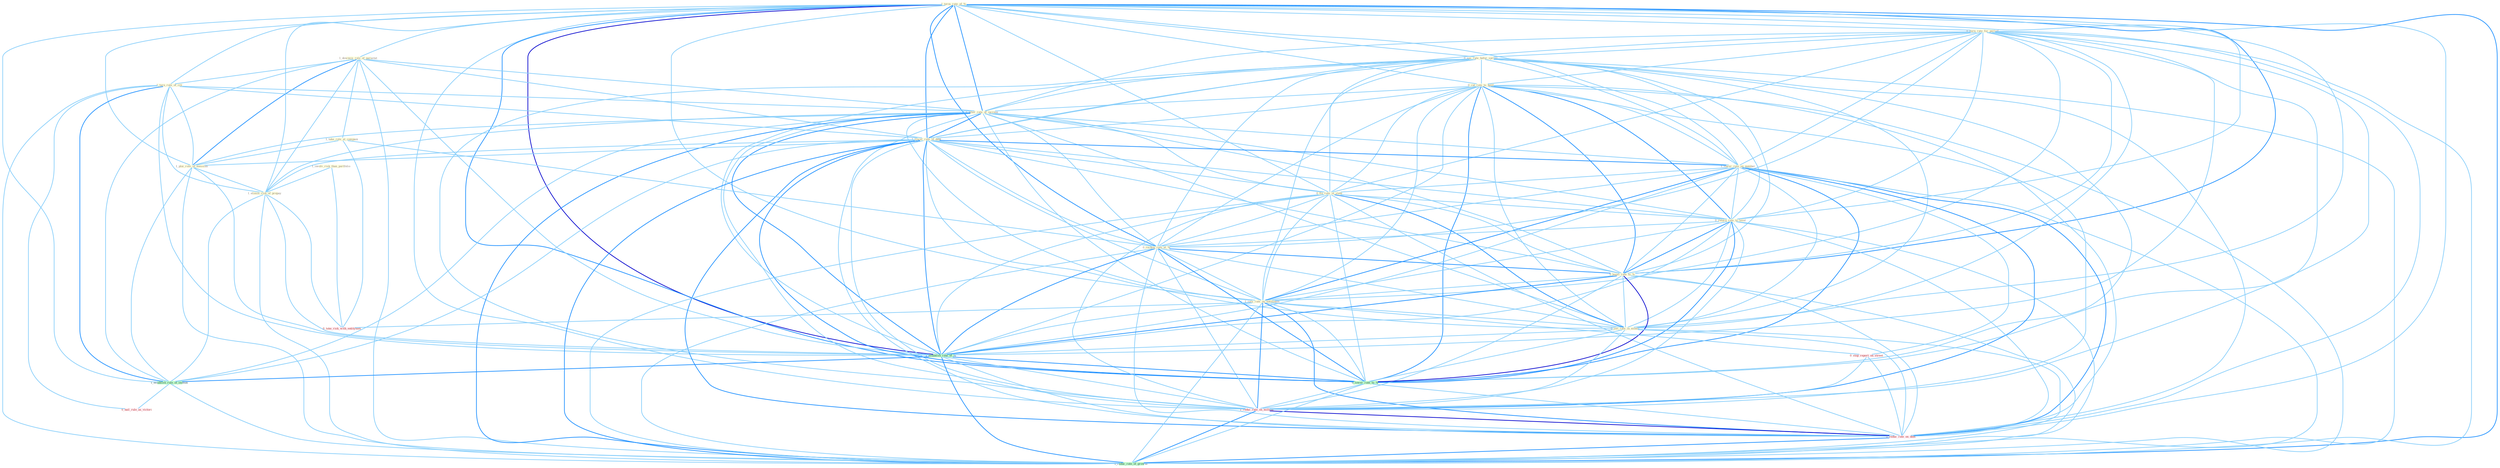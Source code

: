 Graph G{ 
    node
    [shape=polygon,style=filled,width=.5,height=.06,color="#BDFCC9",fixedsize=true,fontsize=4,
    fontcolor="#2f4f4f"];
    {node
    [color="#ffffe0", fontcolor="#8b7d6b"] "1_term_rate_of_% " "1_downsiz_role_of_parastat " "0_earn_rate_for_period " "0_eas_rate_befor_spring " "0_cut_rate_to_hold " "1_turn_rule_of_citi " "1_alter_rate_of_increas " "1_lower_rate_of_debt " "1_take_role_at_compani " "1_plai_role_of_messiah " "1_involv_risk_than_portfolio " "1_elimin_risk_of_prepay " "1_lower_rate_on_number " "0_fix_rate_in_state " "0_return_rate_to_level " "0_reckon_rate_at_% " "0_boost_rate_to_% " "1_rais_rate_on_entitynam " "0_jolt_rate_in_month "}
{node [color="#fff0f5", fontcolor="#b22222"] "0_stop_report_on_street " "0_hail_rule_as_victori " "1_reduc_rate_on_million " "0_take_risk_with_entitynam " "1_reduc_rate_on_debt "}
edge [color="#B0E2FF"];

	"1_term_rate_of_% " -- "1_downsiz_role_of_parastat " [w="1", color="#87cefa" ];
	"1_term_rate_of_% " -- "0_earn_rate_for_period " [w="1", color="#87cefa" ];
	"1_term_rate_of_% " -- "0_eas_rate_befor_spring " [w="1", color="#87cefa" ];
	"1_term_rate_of_% " -- "0_cut_rate_to_hold " [w="1", color="#87cefa" ];
	"1_term_rate_of_% " -- "1_turn_rule_of_citi " [w="1", color="#87cefa" ];
	"1_term_rate_of_% " -- "1_alter_rate_of_increas " [w="2", color="#1e90ff" , len=0.8];
	"1_term_rate_of_% " -- "1_lower_rate_of_debt " [w="2", color="#1e90ff" , len=0.8];
	"1_term_rate_of_% " -- "1_plai_role_of_messiah " [w="1", color="#87cefa" ];
	"1_term_rate_of_% " -- "1_elimin_risk_of_prepay " [w="1", color="#87cefa" ];
	"1_term_rate_of_% " -- "1_lower_rate_on_number " [w="1", color="#87cefa" ];
	"1_term_rate_of_% " -- "0_fix_rate_in_state " [w="1", color="#87cefa" ];
	"1_term_rate_of_% " -- "0_return_rate_to_level " [w="1", color="#87cefa" ];
	"1_term_rate_of_% " -- "0_reckon_rate_at_% " [w="2", color="#1e90ff" , len=0.8];
	"1_term_rate_of_% " -- "0_boost_rate_to_% " [w="2", color="#1e90ff" , len=0.8];
	"1_term_rate_of_% " -- "1_rais_rate_on_entitynam " [w="1", color="#87cefa" ];
	"1_term_rate_of_% " -- "0_jolt_rate_in_month " [w="1", color="#87cefa" ];
	"1_term_rate_of_% " -- "1_establish_rate_of_% " [w="3", color="#0000cd" , len=0.6];
	"1_term_rate_of_% " -- "0_lower_rate_to_% " [w="2", color="#1e90ff" , len=0.8];
	"1_term_rate_of_% " -- "1_establish_rule_of_immun " [w="1", color="#87cefa" ];
	"1_term_rate_of_% " -- "1_reduc_rate_on_million " [w="1", color="#87cefa" ];
	"1_term_rate_of_% " -- "1_reduc_rate_on_debt " [w="1", color="#87cefa" ];
	"1_term_rate_of_% " -- "1_reduc_rate_of_growth " [w="2", color="#1e90ff" , len=0.8];
	"1_downsiz_role_of_parastat " -- "1_turn_rule_of_citi " [w="1", color="#87cefa" ];
	"1_downsiz_role_of_parastat " -- "1_alter_rate_of_increas " [w="1", color="#87cefa" ];
	"1_downsiz_role_of_parastat " -- "1_lower_rate_of_debt " [w="1", color="#87cefa" ];
	"1_downsiz_role_of_parastat " -- "1_take_role_at_compani " [w="1", color="#87cefa" ];
	"1_downsiz_role_of_parastat " -- "1_plai_role_of_messiah " [w="2", color="#1e90ff" , len=0.8];
	"1_downsiz_role_of_parastat " -- "1_elimin_risk_of_prepay " [w="1", color="#87cefa" ];
	"1_downsiz_role_of_parastat " -- "1_establish_rate_of_% " [w="1", color="#87cefa" ];
	"1_downsiz_role_of_parastat " -- "1_establish_rule_of_immun " [w="1", color="#87cefa" ];
	"1_downsiz_role_of_parastat " -- "1_reduc_rate_of_growth " [w="1", color="#87cefa" ];
	"0_earn_rate_for_period " -- "0_eas_rate_befor_spring " [w="1", color="#87cefa" ];
	"0_earn_rate_for_period " -- "0_cut_rate_to_hold " [w="1", color="#87cefa" ];
	"0_earn_rate_for_period " -- "1_alter_rate_of_increas " [w="1", color="#87cefa" ];
	"0_earn_rate_for_period " -- "1_lower_rate_of_debt " [w="1", color="#87cefa" ];
	"0_earn_rate_for_period " -- "1_lower_rate_on_number " [w="1", color="#87cefa" ];
	"0_earn_rate_for_period " -- "0_fix_rate_in_state " [w="1", color="#87cefa" ];
	"0_earn_rate_for_period " -- "0_return_rate_to_level " [w="1", color="#87cefa" ];
	"0_earn_rate_for_period " -- "0_reckon_rate_at_% " [w="1", color="#87cefa" ];
	"0_earn_rate_for_period " -- "0_boost_rate_to_% " [w="1", color="#87cefa" ];
	"0_earn_rate_for_period " -- "1_rais_rate_on_entitynam " [w="1", color="#87cefa" ];
	"0_earn_rate_for_period " -- "0_jolt_rate_in_month " [w="1", color="#87cefa" ];
	"0_earn_rate_for_period " -- "1_establish_rate_of_% " [w="1", color="#87cefa" ];
	"0_earn_rate_for_period " -- "0_lower_rate_to_% " [w="1", color="#87cefa" ];
	"0_earn_rate_for_period " -- "1_reduc_rate_on_million " [w="1", color="#87cefa" ];
	"0_earn_rate_for_period " -- "1_reduc_rate_on_debt " [w="1", color="#87cefa" ];
	"0_earn_rate_for_period " -- "1_reduc_rate_of_growth " [w="1", color="#87cefa" ];
	"0_eas_rate_befor_spring " -- "0_cut_rate_to_hold " [w="1", color="#87cefa" ];
	"0_eas_rate_befor_spring " -- "1_alter_rate_of_increas " [w="1", color="#87cefa" ];
	"0_eas_rate_befor_spring " -- "1_lower_rate_of_debt " [w="1", color="#87cefa" ];
	"0_eas_rate_befor_spring " -- "1_lower_rate_on_number " [w="1", color="#87cefa" ];
	"0_eas_rate_befor_spring " -- "0_fix_rate_in_state " [w="1", color="#87cefa" ];
	"0_eas_rate_befor_spring " -- "0_return_rate_to_level " [w="1", color="#87cefa" ];
	"0_eas_rate_befor_spring " -- "0_reckon_rate_at_% " [w="1", color="#87cefa" ];
	"0_eas_rate_befor_spring " -- "0_boost_rate_to_% " [w="1", color="#87cefa" ];
	"0_eas_rate_befor_spring " -- "1_rais_rate_on_entitynam " [w="1", color="#87cefa" ];
	"0_eas_rate_befor_spring " -- "0_jolt_rate_in_month " [w="1", color="#87cefa" ];
	"0_eas_rate_befor_spring " -- "1_establish_rate_of_% " [w="1", color="#87cefa" ];
	"0_eas_rate_befor_spring " -- "0_lower_rate_to_% " [w="1", color="#87cefa" ];
	"0_eas_rate_befor_spring " -- "1_reduc_rate_on_million " [w="1", color="#87cefa" ];
	"0_eas_rate_befor_spring " -- "1_reduc_rate_on_debt " [w="1", color="#87cefa" ];
	"0_eas_rate_befor_spring " -- "1_reduc_rate_of_growth " [w="1", color="#87cefa" ];
	"0_cut_rate_to_hold " -- "1_alter_rate_of_increas " [w="1", color="#87cefa" ];
	"0_cut_rate_to_hold " -- "1_lower_rate_of_debt " [w="1", color="#87cefa" ];
	"0_cut_rate_to_hold " -- "1_lower_rate_on_number " [w="1", color="#87cefa" ];
	"0_cut_rate_to_hold " -- "0_fix_rate_in_state " [w="1", color="#87cefa" ];
	"0_cut_rate_to_hold " -- "0_return_rate_to_level " [w="2", color="#1e90ff" , len=0.8];
	"0_cut_rate_to_hold " -- "0_reckon_rate_at_% " [w="1", color="#87cefa" ];
	"0_cut_rate_to_hold " -- "0_boost_rate_to_% " [w="2", color="#1e90ff" , len=0.8];
	"0_cut_rate_to_hold " -- "1_rais_rate_on_entitynam " [w="1", color="#87cefa" ];
	"0_cut_rate_to_hold " -- "0_jolt_rate_in_month " [w="1", color="#87cefa" ];
	"0_cut_rate_to_hold " -- "1_establish_rate_of_% " [w="1", color="#87cefa" ];
	"0_cut_rate_to_hold " -- "0_lower_rate_to_% " [w="2", color="#1e90ff" , len=0.8];
	"0_cut_rate_to_hold " -- "1_reduc_rate_on_million " [w="1", color="#87cefa" ];
	"0_cut_rate_to_hold " -- "1_reduc_rate_on_debt " [w="1", color="#87cefa" ];
	"0_cut_rate_to_hold " -- "1_reduc_rate_of_growth " [w="1", color="#87cefa" ];
	"1_turn_rule_of_citi " -- "1_alter_rate_of_increas " [w="1", color="#87cefa" ];
	"1_turn_rule_of_citi " -- "1_lower_rate_of_debt " [w="1", color="#87cefa" ];
	"1_turn_rule_of_citi " -- "1_plai_role_of_messiah " [w="1", color="#87cefa" ];
	"1_turn_rule_of_citi " -- "1_elimin_risk_of_prepay " [w="1", color="#87cefa" ];
	"1_turn_rule_of_citi " -- "1_establish_rate_of_% " [w="1", color="#87cefa" ];
	"1_turn_rule_of_citi " -- "1_establish_rule_of_immun " [w="2", color="#1e90ff" , len=0.8];
	"1_turn_rule_of_citi " -- "0_hail_rule_as_victori " [w="1", color="#87cefa" ];
	"1_turn_rule_of_citi " -- "1_reduc_rate_of_growth " [w="1", color="#87cefa" ];
	"1_alter_rate_of_increas " -- "1_lower_rate_of_debt " [w="2", color="#1e90ff" , len=0.8];
	"1_alter_rate_of_increas " -- "1_plai_role_of_messiah " [w="1", color="#87cefa" ];
	"1_alter_rate_of_increas " -- "1_elimin_risk_of_prepay " [w="1", color="#87cefa" ];
	"1_alter_rate_of_increas " -- "1_lower_rate_on_number " [w="1", color="#87cefa" ];
	"1_alter_rate_of_increas " -- "0_fix_rate_in_state " [w="1", color="#87cefa" ];
	"1_alter_rate_of_increas " -- "0_return_rate_to_level " [w="1", color="#87cefa" ];
	"1_alter_rate_of_increas " -- "0_reckon_rate_at_% " [w="1", color="#87cefa" ];
	"1_alter_rate_of_increas " -- "0_boost_rate_to_% " [w="1", color="#87cefa" ];
	"1_alter_rate_of_increas " -- "1_rais_rate_on_entitynam " [w="1", color="#87cefa" ];
	"1_alter_rate_of_increas " -- "0_jolt_rate_in_month " [w="1", color="#87cefa" ];
	"1_alter_rate_of_increas " -- "1_establish_rate_of_% " [w="2", color="#1e90ff" , len=0.8];
	"1_alter_rate_of_increas " -- "0_lower_rate_to_% " [w="1", color="#87cefa" ];
	"1_alter_rate_of_increas " -- "1_establish_rule_of_immun " [w="1", color="#87cefa" ];
	"1_alter_rate_of_increas " -- "1_reduc_rate_on_million " [w="1", color="#87cefa" ];
	"1_alter_rate_of_increas " -- "1_reduc_rate_on_debt " [w="1", color="#87cefa" ];
	"1_alter_rate_of_increas " -- "1_reduc_rate_of_growth " [w="2", color="#1e90ff" , len=0.8];
	"1_lower_rate_of_debt " -- "1_plai_role_of_messiah " [w="1", color="#87cefa" ];
	"1_lower_rate_of_debt " -- "1_elimin_risk_of_prepay " [w="1", color="#87cefa" ];
	"1_lower_rate_of_debt " -- "1_lower_rate_on_number " [w="2", color="#1e90ff" , len=0.8];
	"1_lower_rate_of_debt " -- "0_fix_rate_in_state " [w="1", color="#87cefa" ];
	"1_lower_rate_of_debt " -- "0_return_rate_to_level " [w="1", color="#87cefa" ];
	"1_lower_rate_of_debt " -- "0_reckon_rate_at_% " [w="1", color="#87cefa" ];
	"1_lower_rate_of_debt " -- "0_boost_rate_to_% " [w="1", color="#87cefa" ];
	"1_lower_rate_of_debt " -- "1_rais_rate_on_entitynam " [w="1", color="#87cefa" ];
	"1_lower_rate_of_debt " -- "0_jolt_rate_in_month " [w="1", color="#87cefa" ];
	"1_lower_rate_of_debt " -- "1_establish_rate_of_% " [w="2", color="#1e90ff" , len=0.8];
	"1_lower_rate_of_debt " -- "0_lower_rate_to_% " [w="2", color="#1e90ff" , len=0.8];
	"1_lower_rate_of_debt " -- "1_establish_rule_of_immun " [w="1", color="#87cefa" ];
	"1_lower_rate_of_debt " -- "1_reduc_rate_on_million " [w="1", color="#87cefa" ];
	"1_lower_rate_of_debt " -- "1_reduc_rate_on_debt " [w="2", color="#1e90ff" , len=0.8];
	"1_lower_rate_of_debt " -- "1_reduc_rate_of_growth " [w="2", color="#1e90ff" , len=0.8];
	"1_take_role_at_compani " -- "1_plai_role_of_messiah " [w="1", color="#87cefa" ];
	"1_take_role_at_compani " -- "0_reckon_rate_at_% " [w="1", color="#87cefa" ];
	"1_take_role_at_compani " -- "0_take_risk_with_entitynam " [w="1", color="#87cefa" ];
	"1_plai_role_of_messiah " -- "1_elimin_risk_of_prepay " [w="1", color="#87cefa" ];
	"1_plai_role_of_messiah " -- "1_establish_rate_of_% " [w="1", color="#87cefa" ];
	"1_plai_role_of_messiah " -- "1_establish_rule_of_immun " [w="1", color="#87cefa" ];
	"1_plai_role_of_messiah " -- "1_reduc_rate_of_growth " [w="1", color="#87cefa" ];
	"1_involv_risk_than_portfolio " -- "1_elimin_risk_of_prepay " [w="1", color="#87cefa" ];
	"1_involv_risk_than_portfolio " -- "0_take_risk_with_entitynam " [w="1", color="#87cefa" ];
	"1_elimin_risk_of_prepay " -- "1_establish_rate_of_% " [w="1", color="#87cefa" ];
	"1_elimin_risk_of_prepay " -- "1_establish_rule_of_immun " [w="1", color="#87cefa" ];
	"1_elimin_risk_of_prepay " -- "0_take_risk_with_entitynam " [w="1", color="#87cefa" ];
	"1_elimin_risk_of_prepay " -- "1_reduc_rate_of_growth " [w="1", color="#87cefa" ];
	"1_lower_rate_on_number " -- "0_fix_rate_in_state " [w="1", color="#87cefa" ];
	"1_lower_rate_on_number " -- "0_return_rate_to_level " [w="1", color="#87cefa" ];
	"1_lower_rate_on_number " -- "0_reckon_rate_at_% " [w="1", color="#87cefa" ];
	"1_lower_rate_on_number " -- "0_boost_rate_to_% " [w="1", color="#87cefa" ];
	"1_lower_rate_on_number " -- "1_rais_rate_on_entitynam " [w="2", color="#1e90ff" , len=0.8];
	"1_lower_rate_on_number " -- "0_jolt_rate_in_month " [w="1", color="#87cefa" ];
	"1_lower_rate_on_number " -- "1_establish_rate_of_% " [w="1", color="#87cefa" ];
	"1_lower_rate_on_number " -- "0_lower_rate_to_% " [w="2", color="#1e90ff" , len=0.8];
	"1_lower_rate_on_number " -- "0_stop_report_on_street " [w="1", color="#87cefa" ];
	"1_lower_rate_on_number " -- "1_reduc_rate_on_million " [w="2", color="#1e90ff" , len=0.8];
	"1_lower_rate_on_number " -- "1_reduc_rate_on_debt " [w="2", color="#1e90ff" , len=0.8];
	"1_lower_rate_on_number " -- "1_reduc_rate_of_growth " [w="1", color="#87cefa" ];
	"0_fix_rate_in_state " -- "0_return_rate_to_level " [w="1", color="#87cefa" ];
	"0_fix_rate_in_state " -- "0_reckon_rate_at_% " [w="1", color="#87cefa" ];
	"0_fix_rate_in_state " -- "0_boost_rate_to_% " [w="1", color="#87cefa" ];
	"0_fix_rate_in_state " -- "1_rais_rate_on_entitynam " [w="1", color="#87cefa" ];
	"0_fix_rate_in_state " -- "0_jolt_rate_in_month " [w="2", color="#1e90ff" , len=0.8];
	"0_fix_rate_in_state " -- "1_establish_rate_of_% " [w="1", color="#87cefa" ];
	"0_fix_rate_in_state " -- "0_lower_rate_to_% " [w="1", color="#87cefa" ];
	"0_fix_rate_in_state " -- "1_reduc_rate_on_million " [w="1", color="#87cefa" ];
	"0_fix_rate_in_state " -- "1_reduc_rate_on_debt " [w="1", color="#87cefa" ];
	"0_fix_rate_in_state " -- "1_reduc_rate_of_growth " [w="1", color="#87cefa" ];
	"0_return_rate_to_level " -- "0_reckon_rate_at_% " [w="1", color="#87cefa" ];
	"0_return_rate_to_level " -- "0_boost_rate_to_% " [w="2", color="#1e90ff" , len=0.8];
	"0_return_rate_to_level " -- "1_rais_rate_on_entitynam " [w="1", color="#87cefa" ];
	"0_return_rate_to_level " -- "0_jolt_rate_in_month " [w="1", color="#87cefa" ];
	"0_return_rate_to_level " -- "1_establish_rate_of_% " [w="1", color="#87cefa" ];
	"0_return_rate_to_level " -- "0_lower_rate_to_% " [w="2", color="#1e90ff" , len=0.8];
	"0_return_rate_to_level " -- "1_reduc_rate_on_million " [w="1", color="#87cefa" ];
	"0_return_rate_to_level " -- "1_reduc_rate_on_debt " [w="1", color="#87cefa" ];
	"0_return_rate_to_level " -- "1_reduc_rate_of_growth " [w="1", color="#87cefa" ];
	"0_reckon_rate_at_% " -- "0_boost_rate_to_% " [w="2", color="#1e90ff" , len=0.8];
	"0_reckon_rate_at_% " -- "1_rais_rate_on_entitynam " [w="1", color="#87cefa" ];
	"0_reckon_rate_at_% " -- "0_jolt_rate_in_month " [w="1", color="#87cefa" ];
	"0_reckon_rate_at_% " -- "1_establish_rate_of_% " [w="2", color="#1e90ff" , len=0.8];
	"0_reckon_rate_at_% " -- "0_lower_rate_to_% " [w="2", color="#1e90ff" , len=0.8];
	"0_reckon_rate_at_% " -- "1_reduc_rate_on_million " [w="1", color="#87cefa" ];
	"0_reckon_rate_at_% " -- "1_reduc_rate_on_debt " [w="1", color="#87cefa" ];
	"0_reckon_rate_at_% " -- "1_reduc_rate_of_growth " [w="1", color="#87cefa" ];
	"0_boost_rate_to_% " -- "1_rais_rate_on_entitynam " [w="1", color="#87cefa" ];
	"0_boost_rate_to_% " -- "0_jolt_rate_in_month " [w="1", color="#87cefa" ];
	"0_boost_rate_to_% " -- "1_establish_rate_of_% " [w="2", color="#1e90ff" , len=0.8];
	"0_boost_rate_to_% " -- "0_lower_rate_to_% " [w="3", color="#0000cd" , len=0.6];
	"0_boost_rate_to_% " -- "1_reduc_rate_on_million " [w="1", color="#87cefa" ];
	"0_boost_rate_to_% " -- "1_reduc_rate_on_debt " [w="1", color="#87cefa" ];
	"0_boost_rate_to_% " -- "1_reduc_rate_of_growth " [w="1", color="#87cefa" ];
	"1_rais_rate_on_entitynam " -- "0_jolt_rate_in_month " [w="1", color="#87cefa" ];
	"1_rais_rate_on_entitynam " -- "1_establish_rate_of_% " [w="1", color="#87cefa" ];
	"1_rais_rate_on_entitynam " -- "0_lower_rate_to_% " [w="1", color="#87cefa" ];
	"1_rais_rate_on_entitynam " -- "0_stop_report_on_street " [w="1", color="#87cefa" ];
	"1_rais_rate_on_entitynam " -- "1_reduc_rate_on_million " [w="2", color="#1e90ff" , len=0.8];
	"1_rais_rate_on_entitynam " -- "0_take_risk_with_entitynam " [w="1", color="#87cefa" ];
	"1_rais_rate_on_entitynam " -- "1_reduc_rate_on_debt " [w="2", color="#1e90ff" , len=0.8];
	"1_rais_rate_on_entitynam " -- "1_reduc_rate_of_growth " [w="1", color="#87cefa" ];
	"0_jolt_rate_in_month " -- "1_establish_rate_of_% " [w="1", color="#87cefa" ];
	"0_jolt_rate_in_month " -- "0_lower_rate_to_% " [w="1", color="#87cefa" ];
	"0_jolt_rate_in_month " -- "1_reduc_rate_on_million " [w="1", color="#87cefa" ];
	"0_jolt_rate_in_month " -- "1_reduc_rate_on_debt " [w="1", color="#87cefa" ];
	"0_jolt_rate_in_month " -- "1_reduc_rate_of_growth " [w="1", color="#87cefa" ];
	"1_establish_rate_of_% " -- "0_lower_rate_to_% " [w="2", color="#1e90ff" , len=0.8];
	"1_establish_rate_of_% " -- "1_establish_rule_of_immun " [w="2", color="#1e90ff" , len=0.8];
	"1_establish_rate_of_% " -- "1_reduc_rate_on_million " [w="1", color="#87cefa" ];
	"1_establish_rate_of_% " -- "1_reduc_rate_on_debt " [w="1", color="#87cefa" ];
	"1_establish_rate_of_% " -- "1_reduc_rate_of_growth " [w="2", color="#1e90ff" , len=0.8];
	"0_lower_rate_to_% " -- "1_reduc_rate_on_million " [w="1", color="#87cefa" ];
	"0_lower_rate_to_% " -- "1_reduc_rate_on_debt " [w="1", color="#87cefa" ];
	"0_lower_rate_to_% " -- "1_reduc_rate_of_growth " [w="1", color="#87cefa" ];
	"1_establish_rule_of_immun " -- "0_hail_rule_as_victori " [w="1", color="#87cefa" ];
	"1_establish_rule_of_immun " -- "1_reduc_rate_of_growth " [w="1", color="#87cefa" ];
	"0_stop_report_on_street " -- "1_reduc_rate_on_million " [w="1", color="#87cefa" ];
	"0_stop_report_on_street " -- "1_reduc_rate_on_debt " [w="1", color="#87cefa" ];
	"1_reduc_rate_on_million " -- "1_reduc_rate_on_debt " [w="3", color="#0000cd" , len=0.6];
	"1_reduc_rate_on_million " -- "1_reduc_rate_of_growth " [w="2", color="#1e90ff" , len=0.8];
	"1_reduc_rate_on_debt " -- "1_reduc_rate_of_growth " [w="2", color="#1e90ff" , len=0.8];
}